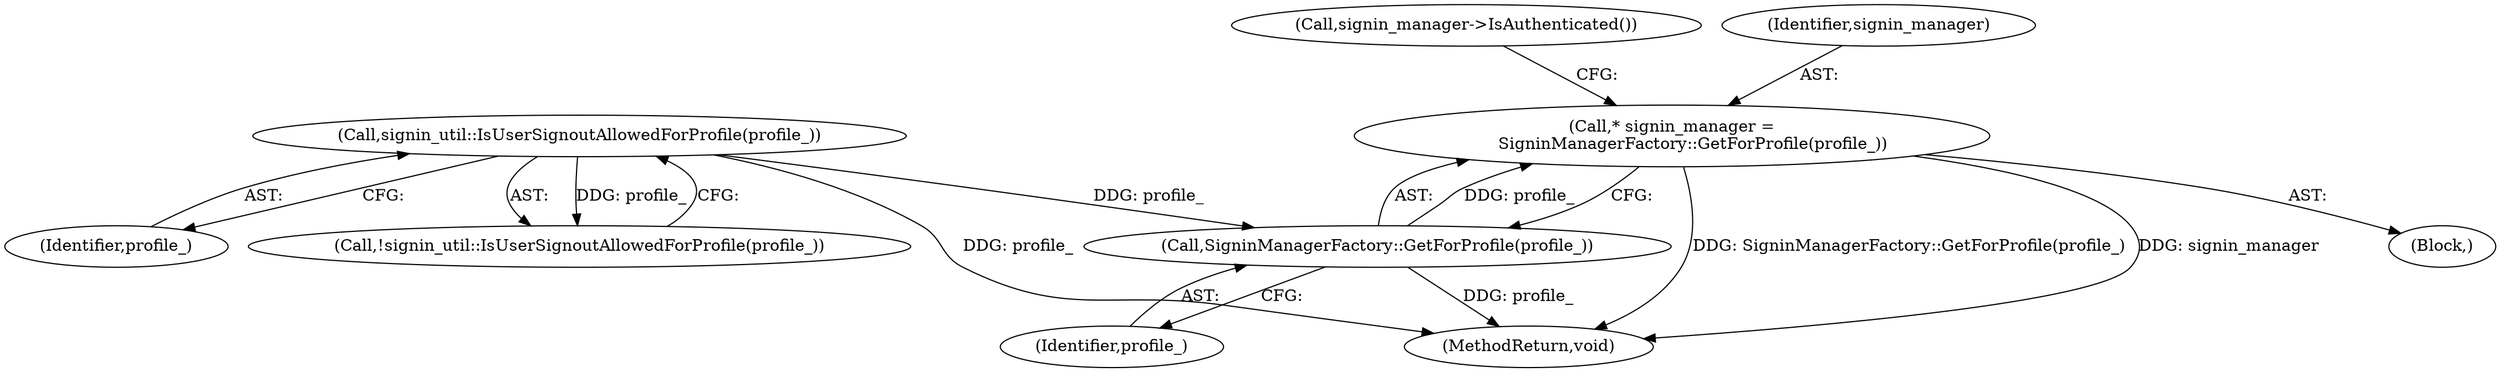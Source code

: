 digraph "0_Chrome_282f53ffdc3b1902da86f6a0791af736837efbf8_6@pointer" {
"1000121" [label="(Call,* signin_manager =\n        SigninManagerFactory::GetForProfile(profile_))"];
"1000123" [label="(Call,SigninManagerFactory::GetForProfile(profile_))"];
"1000113" [label="(Call,signin_util::IsUserSignoutAllowedForProfile(profile_))"];
"1000157" [label="(MethodReturn,void)"];
"1000126" [label="(Call,signin_manager->IsAuthenticated())"];
"1000122" [label="(Identifier,signin_manager)"];
"1000119" [label="(Block,)"];
"1000123" [label="(Call,SigninManagerFactory::GetForProfile(profile_))"];
"1000114" [label="(Identifier,profile_)"];
"1000124" [label="(Identifier,profile_)"];
"1000112" [label="(Call,!signin_util::IsUserSignoutAllowedForProfile(profile_))"];
"1000113" [label="(Call,signin_util::IsUserSignoutAllowedForProfile(profile_))"];
"1000121" [label="(Call,* signin_manager =\n        SigninManagerFactory::GetForProfile(profile_))"];
"1000121" -> "1000119"  [label="AST: "];
"1000121" -> "1000123"  [label="CFG: "];
"1000122" -> "1000121"  [label="AST: "];
"1000123" -> "1000121"  [label="AST: "];
"1000126" -> "1000121"  [label="CFG: "];
"1000121" -> "1000157"  [label="DDG: SigninManagerFactory::GetForProfile(profile_)"];
"1000121" -> "1000157"  [label="DDG: signin_manager"];
"1000123" -> "1000121"  [label="DDG: profile_"];
"1000123" -> "1000124"  [label="CFG: "];
"1000124" -> "1000123"  [label="AST: "];
"1000123" -> "1000157"  [label="DDG: profile_"];
"1000113" -> "1000123"  [label="DDG: profile_"];
"1000113" -> "1000112"  [label="AST: "];
"1000113" -> "1000114"  [label="CFG: "];
"1000114" -> "1000113"  [label="AST: "];
"1000112" -> "1000113"  [label="CFG: "];
"1000113" -> "1000157"  [label="DDG: profile_"];
"1000113" -> "1000112"  [label="DDG: profile_"];
}
